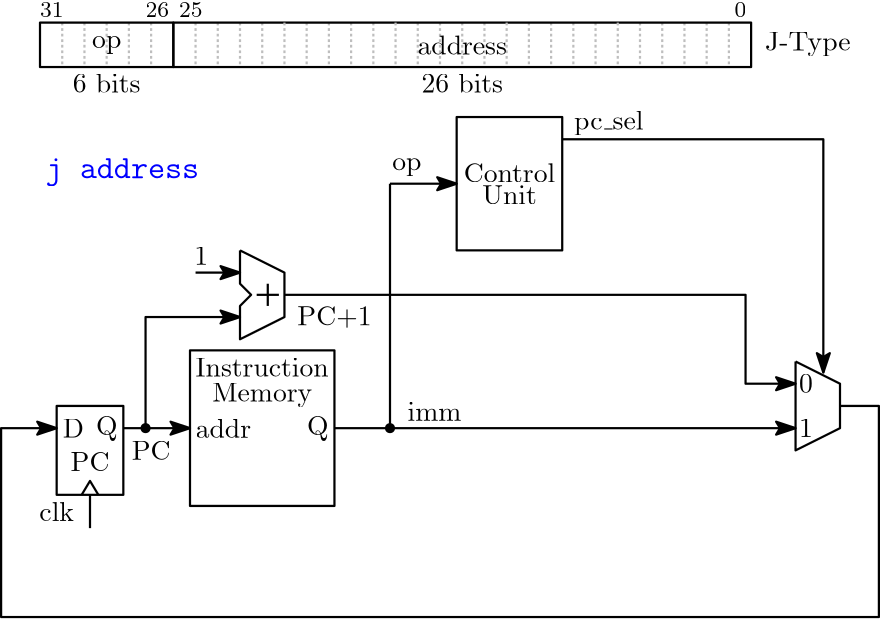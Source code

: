 <?xml version="1.0"?>
<!DOCTYPE ipe SYSTEM "ipe.dtd">
<ipe version="70206" creator="Ipe 7.2.10">
<info created="D:20190917234003" modified="D:20200429204727"/>
<ipestyle name="basic">
<symbol name="arrow/arc(spx)">
<path stroke="sym-stroke" fill="sym-stroke" pen="sym-pen">
0 0 m
-1 0.333 l
-1 -0.333 l
h
</path>
</symbol>
<symbol name="arrow/farc(spx)">
<path stroke="sym-stroke" fill="white" pen="sym-pen">
0 0 m
-1 0.333 l
-1 -0.333 l
h
</path>
</symbol>
<symbol name="arrow/ptarc(spx)">
<path stroke="sym-stroke" fill="sym-stroke" pen="sym-pen">
0 0 m
-1 0.333 l
-0.8 0 l
-1 -0.333 l
h
</path>
</symbol>
<symbol name="arrow/fptarc(spx)">
<path stroke="sym-stroke" fill="white" pen="sym-pen">
0 0 m
-1 0.333 l
-0.8 0 l
-1 -0.333 l
h
</path>
</symbol>
<symbol name="mark/circle(sx)" transformations="translations">
<path fill="sym-stroke">
0.6 0 0 0.6 0 0 e
0.4 0 0 0.4 0 0 e
</path>
</symbol>
<symbol name="mark/disk(sx)" transformations="translations">
<path fill="sym-stroke">
0.6 0 0 0.6 0 0 e
</path>
</symbol>
<symbol name="mark/fdisk(sfx)" transformations="translations">
<group>
<path fill="sym-fill">
0.5 0 0 0.5 0 0 e
</path>
<path fill="sym-stroke" fillrule="eofill">
0.6 0 0 0.6 0 0 e
0.4 0 0 0.4 0 0 e
</path>
</group>
</symbol>
<symbol name="mark/box(sx)" transformations="translations">
<path fill="sym-stroke" fillrule="eofill">
-0.6 -0.6 m
0.6 -0.6 l
0.6 0.6 l
-0.6 0.6 l
h
-0.4 -0.4 m
0.4 -0.4 l
0.4 0.4 l
-0.4 0.4 l
h
</path>
</symbol>
<symbol name="mark/square(sx)" transformations="translations">
<path fill="sym-stroke">
-0.6 -0.6 m
0.6 -0.6 l
0.6 0.6 l
-0.6 0.6 l
h
</path>
</symbol>
<symbol name="mark/fsquare(sfx)" transformations="translations">
<group>
<path fill="sym-fill">
-0.5 -0.5 m
0.5 -0.5 l
0.5 0.5 l
-0.5 0.5 l
h
</path>
<path fill="sym-stroke" fillrule="eofill">
-0.6 -0.6 m
0.6 -0.6 l
0.6 0.6 l
-0.6 0.6 l
h
-0.4 -0.4 m
0.4 -0.4 l
0.4 0.4 l
-0.4 0.4 l
h
</path>
</group>
</symbol>
<symbol name="mark/cross(sx)" transformations="translations">
<group>
<path fill="sym-stroke">
-0.43 -0.57 m
0.57 0.43 l
0.43 0.57 l
-0.57 -0.43 l
h
</path>
<path fill="sym-stroke">
-0.43 0.57 m
0.57 -0.43 l
0.43 -0.57 l
-0.57 0.43 l
h
</path>
</group>
</symbol>
<symbol name="arrow/fnormal(spx)">
<path stroke="sym-stroke" fill="white" pen="sym-pen">
0 0 m
-1 0.333 l
-1 -0.333 l
h
</path>
</symbol>
<symbol name="arrow/pointed(spx)">
<path stroke="sym-stroke" fill="sym-stroke" pen="sym-pen">
0 0 m
-1 0.333 l
-0.8 0 l
-1 -0.333 l
h
</path>
</symbol>
<symbol name="arrow/fpointed(spx)">
<path stroke="sym-stroke" fill="white" pen="sym-pen">
0 0 m
-1 0.333 l
-0.8 0 l
-1 -0.333 l
h
</path>
</symbol>
<symbol name="arrow/linear(spx)">
<path stroke="sym-stroke" pen="sym-pen">
-1 0.333 m
0 0 l
-1 -0.333 l
</path>
</symbol>
<symbol name="arrow/fdouble(spx)">
<path stroke="sym-stroke" fill="white" pen="sym-pen">
0 0 m
-1 0.333 l
-1 -0.333 l
h
-1 0 m
-2 0.333 l
-2 -0.333 l
h
</path>
</symbol>
<symbol name="arrow/double(spx)">
<path stroke="sym-stroke" fill="sym-stroke" pen="sym-pen">
0 0 m
-1 0.333 l
-1 -0.333 l
h
-1 0 m
-2 0.333 l
-2 -0.333 l
h
</path>
</symbol>
<pen name="heavier" value="0.8"/>
<pen name="fat" value="1.2"/>
<pen name="ultrafat" value="2"/>
<symbolsize name="large" value="5"/>
<symbolsize name="small" value="2"/>
<symbolsize name="tiny" value="1.1"/>
<arrowsize name="large" value="10"/>
<arrowsize name="small" value="5"/>
<arrowsize name="tiny" value="3"/>
<color name="red1" value="1 0 0"/>
<color name="red2" value="0.933 0 0"/>
<color name="red3" value="0.804 0 0"/>
<color name="red4" value="0.545 0 0"/>
<color name="green1" value="0 1 0"/>
<color name="green2" value="0 0.933 0"/>
<color name="green3" value="0 0.804 0"/>
<color name="green4" value="0 0.545 0"/>
<color name="green" value="0 1 0"/>
<color name="blue1" value="0 0 1"/>
<color name="blue2" value="0 0 0.933"/>
<color name="blue3" value="0 0 0.804"/>
<color name="blue4" value="0 0 0.545"/>
<color name="yellow" value="1 1 0"/>
<color name="orange" value="1 0.647 0"/>
<color name="gold" value="1 0.843 0"/>
<color name="purple" value="0.627 0.125 0.941"/>
<color name="gray" value="0.745"/>
<color name="brown" value="0.647 0.165 0.165"/>
<color name="navy" value="0 0 0.502"/>
<color name="pink" value="1 0.753 0.796"/>
<color name="seagreen" value="0.18 0.545 0.341"/>
<color name="turquoise" value="0.251 0.878 0.816"/>
<color name="violet" value="0.933 0.51 0.933"/>
<color name="darkblue" value="0 0 0.545"/>
<color name="darkcyan" value="0 0.545 0.545"/>
<color name="darkgray" value="0.663"/>
<color name="darkgreen" value="0 0.392 0"/>
<color name="darkmagenta" value="0.545 0 0.545"/>
<color name="darkorange" value="1 0.549 0"/>
<color name="darkred" value="0.545 0 0"/>
<color name="lightblue" value="0.678 0.847 0.902"/>
<color name="lightcyan" value="0.878 1 1"/>
<color name="lightgray" value="0.827"/>
<color name="lightgreen" value="0.565 0.933 0.565"/>
<color name="lightyellow" value="1 1 0.878"/>
<dashstyle name="dashed1" value="[1] 0"/>
<dashstyle name="dashed2" value="[2] 0"/>
<dashstyle name="dashed3" value="[4] 0"/>
<dashstyle name="dotted1" value="[1 1] 0"/>
<dashstyle name="dotted2" value="[1 2] 0"/>
<dashstyle name="dotted3" value="[1 3] 0"/>
<dashstyle name="dash dotted" value="[4 2 1 2] 0"/>
<dashstyle name="dash dot dotted" value="[4 2 1 2 1 2] 0"/>
<textsize name="large" value="\large"/>
<textsize name="small" value="\small"/>
<textsize name="tiny" value="\tiny"/>
<textsize name="Large" value="\Large"/>
<textsize name="LARGE" value="\LARGE"/>
<textsize name="huge" value="\huge"/>
<textsize name="Huge" value="\Huge"/>
<textsize name="footnote" value="\footnotesize"/>
<textstyle name="center" begin="\begin{center}" end="\end{center}"/>
<textstyle name="itemize" begin="\begin{itemize}" end="\end{itemize}"/>
<textstyle name="item" begin="\begin{itemize}\item{}" end="\end{itemize}"/>
<gridsize name="1 pts" value="1"/>
<gridsize name="2 pts" value="2"/>
<gridsize name="4 pts" value="4"/>
<gridsize name="8 pts (~3 mm)" value="8"/>
<gridsize name="16 pts (~6 mm)" value="16"/>
<gridsize name="32 pts (~12 mm)" value="32"/>
<gridsize name="10 pts (~3.5 mm)" value="10"/>
<gridsize name="20 pts (~7 mm)" value="20"/>
<gridsize name="14 pts (~5 mm)" value="14"/>
<gridsize name="28 pts (~10 mm)" value="28"/>
<gridsize name="56 pts (~20 mm)" value="56"/>
<anglesize name="90 deg" value="90"/>
<anglesize name="60 deg" value="60"/>
<anglesize name="45 deg" value="45"/>
<anglesize name="30 deg" value="30"/>
<anglesize name="22.5 deg" value="22.5"/>
<opacity name="10%" value="0.1"/>
<opacity name="30%" value="0.3"/>
<opacity name="50%" value="0.5"/>
<opacity name="75%" value="0.75"/>
<layout paper="328 234" origin="0 0" frame="328 234"/>
<tiling name="falling" angle="-60" step="4" width="1"/>
<tiling name="rising" angle="30" step="4" width="1"/>
</ipestyle>
<page>
<layer name="alpha"/>
<view layers="alpha" active="alpha"/>
<text layer="alpha" matrix="1 0 0 1 28 -50" transformations="translations" pos="56 126" stroke="black" type="label" width="19.953" height="6.918" depth="0" halign="center" valign="center">addr</text>
<text matrix="1 0 0 1 38 -52" transformations="translations" pos="80 128" stroke="black" type="label" width="7.749" height="6.815" depth="1.93" halign="center" valign="center">Q</text>
<path matrix="1 0 0 1 -110 -464" stroke="black" pen="heavier">
182 568 m
182 512 l
234 512 l
234 568 l
h
</path>
<path matrix="1 0 0 1 0 -44" stroke="black" pen="heavier">
24 128 m
24 96 l
48 96 l
48 128 l
h
</path>
<path matrix="1 0 0 1 0 28" stroke="black" pen="heavier">
33 24 m
36 29 l
39 24 l
</path>
<text matrix="1 0 0 1 14 -44" transformations="translations" pos="16 120" stroke="black" type="label" width="7.61" height="6.808" depth="0" halign="center" valign="center">D</text>
<text matrix="1 0 0 1 20 -56" transformations="translations" pos="16 120" stroke="black" type="label" width="13.975" height="6.808" depth="0" halign="center" valign="center">PC</text>
<text matrix="1 0 0 1 26 -44" transformations="translations" pos="16 120" stroke="black" type="label" width="7.749" height="6.815" depth="1.93" halign="center" valign="center">Q</text>
<text matrix="1 0 0 1 42 -28" transformations="translations" pos="56 126" stroke="black" type="label" width="47.959" height="6.808" depth="0" halign="center" valign="center">Instruction</text>
<text matrix="1 0 0 1 42 -38" transformations="translations" pos="56 126" stroke="black" type="label" width="36.004" height="6.815" depth="1.93" halign="center" valign="center">Memory</text>
<path matrix="1 0 0 1 0 28" stroke="black" pen="heavier">
124 48 m
144 48 l
</path>
<path matrix="1 0 0 1 0 -44" stroke="black" pen="heavier" arrow="pointed/normal">
48 120 m
72 120 l
</path>
<path matrix="1 0 0 1 0 -36" stroke="black" pen="heavier" arrow="pointed/normal">
56 112 m
56 152 l
90 152 l
</path>
<use matrix="1 0 0 1 0 -36" name="mark/disk(sx)" pos="56 112" size="normal" stroke="black"/>
<text matrix="1 0 0 1 108 -4" transformations="translations" pos="16 120" stroke="black" type="label" width="26.705" height="6.808" depth="0.83" halign="center" valign="center">PC+1</text>
<path matrix="0 1 -1 0 250 34" stroke="black" pen="heavier" arrow="pointed/normal">
98 176 m
98 160 l
</path>
<text matrix="1 0 0 1 60 18" transformations="translations" pos="16 120" stroke="black" type="label" width="4.981" height="6.42" depth="0" halign="center" valign="center">1</text>
<text matrix="1 0 0 1 42 -52" transformations="translations" pos="16 120" stroke="black" type="label" width="13.975" height="6.808" depth="0" halign="center" valign="center">PC</text>
<path stroke="black" pen="heavier" arrow="pointed/normal">
306 84 m
320 84 l
320 8 l
4 8 l
4 76 l
24 76 l
</path>
<text matrix="1 0 0 1 8 -74" transformations="translations" pos="16 120" stroke="black" type="label" width="12.453" height="6.918" depth="0" halign="center" valign="center">clk</text>
<path matrix="1 0 0 1 0 16" stroke="black" pen="heavier">
36 24 m
36 36 l
</path>
<path matrix="1 0 0 1 -16 44" stroke="black" pen="heavier">
184 144 m
184 96 l
222 96 l
222 144 l
h
</path>
<text matrix="1 0 0 1 94.0505 44" transformations="translations" pos="56 126" stroke="black" type="label" width="10.516" height="4.297" depth="1.93" halign="center" valign="center">op</text>
<group matrix="1 0 0 1 0 28">
<path stroke="black" pen="heavier">
90 112 m
90 100 l
94 96 l
90 92 l
90 80 l
106 88 l
106 104 l
90 112 l
</path>
<path matrix="1 0 0 1 28 -28" stroke="black" pen="heavier">
72 128 m
72 120 l
</path>
<path matrix="1 0 0 1 26 -28" stroke="black" pen="heavier">
70 124 m
78 124 l
</path>
</group>
<path stroke="black" pen="heavier">
144 76 m
144 164 l
</path>
<path matrix="1 0 0 1 0 14" stroke="black" pen="heavier" arrow="pointed/normal">
144 150 m
168 150 l
</path>
<group matrix="1 0 0 1 -16 49.9725">
<text matrix="1 0 0 1 147 -8" transformations="translations" pos="56 126" stroke="black" type="label" width="32.96" height="6.918" depth="0" halign="center" valign="center">Control</text>
<text matrix="1 0 0 1 147 -16" transformations="translations" pos="56 126" stroke="black" type="label" width="19.649" height="6.808" depth="0" halign="center" valign="center">Unit</text>
</group>
<text matrix="1 0 0 1 4 14" transformations="translations" pos="16 152" stroke="blue1" type="label" width="55.367" height="7.303" depth="2.66" valign="baseline" size="large">\texttt{j address}</text>
<text matrix="1 0 0 1 104 -44" transformations="translations" pos="56 126" stroke="black" type="label" width="19.372" height="6.654" depth="0" halign="center" valign="center">imm</text>
<path stroke="black" pen="heavier" arrow="pointed/normal">
206 180 m
300 180 l
300 96 l
</path>
<text matrix="1 0 0 1 166.754 60" transformations="translations" pos="56 126" stroke="black" type="label" width="24.951" height="6.926" depth="1.93" halign="center" valign="center">pc\_sel</text>
<path stroke="black" pen="heavier" arrow="pointed/normal">
144 76 m
164 76 l
290 76 l
</path>
<path matrix="1 0 0 1 130 -700" stroke="black" pen="heavier">
160 800 m
160 768 l
176 776 l
176 792 l
160 800 l
</path>
<path stroke="black" pen="heavier" arrow="pointed/normal">
106 124 m
272 124 l
272 92 l
290 92 l
</path>
<text matrix="1 0 0 1 237.723 -34" transformations="translations" pos="56 126" stroke="black" type="label" width="4.981" height="6.42" depth="0" halign="center" valign="center">0</text>
<text matrix="1 0 0 1 237.723 -50" transformations="translations" pos="56 126" stroke="black" type="label" width="4.981" height="6.42" depth="0" halign="center" valign="center">1</text>
<path matrix="1 0 0 1 10 198" stroke="gray" dash="dashed1" pen="heavier">
16 24 m
16 8 l
</path>
<text matrix="1 0 0 1 45 47.93" transformations="translations" pos="234 164" stroke="black" type="label" width="30.857" height="6.815" depth="1.93" valign="baseline">J-Type</text>
<text matrix="1 0 0 1 -74.258 105.817" transformations="translations" pos="111 107" stroke="black" type="label" width="10.516" height="4.297" depth="1.93" valign="baseline">op</text>
<text matrix="1 0 0 1 -42 69" transformations="translations" pos="60 155" stroke="black" type="label" width="8.468" height="5.136" depth="0" valign="baseline" size="footnote">31</text>
<text matrix="1 0 0 1 -30 80" transformations="translations" pos="86 144" stroke="black" type="label" width="8.468" height="5.136" depth="0" valign="baseline" size="footnote">26</text>
<text matrix="1 0 0 1 -254 98" transformations="translations" pos="322 126" stroke="black" type="label" width="8.468" height="5.136" depth="0" valign="baseline" size="footnote">25</text>
<text matrix="1 0 0 1 -80 86" transformations="translations" pos="348 138" stroke="black" type="label" width="4.234" height="5.136" depth="0" valign="baseline" size="footnote">0</text>
<path matrix="1 0 0 1 18 198" stroke="gray" dash="dashed1" pen="heavier">
16 24 m
16 8 l
</path>
<path matrix="1 0 0 1 26 198" stroke="gray" dash="dashed1" pen="heavier">
16 24 m
16 8 l
</path>
<path matrix="1 0 0 1 34 198" stroke="gray" dash="dashed1" pen="heavier">
16 24 m
16 8 l
</path>
<path matrix="1 0 0 1 42 198" stroke="gray" dash="dashed1" pen="heavier">
16 24 m
16 8 l
</path>
<path matrix="1 0 0 1 58 198" stroke="gray" dash="dashed1" pen="heavier">
16 24 m
16 8 l
</path>
<path matrix="1 0 0 1 66 198" stroke="gray" dash="dashed1" pen="heavier">
16 24 m
16 8 l
</path>
<path matrix="1 0 0 1 74 198" stroke="gray" dash="dashed1" pen="heavier">
16 24 m
16 8 l
</path>
<path matrix="1 0 0 1 82 198" stroke="gray" dash="dashed1" pen="heavier">
16 24 m
16 8 l
</path>
<path matrix="1 0 0 1 98 198" stroke="gray" dash="dashed1" pen="heavier">
16 24 m
16 8 l
</path>
<path matrix="1 0 0 1 106 198" stroke="gray" dash="dashed1" pen="heavier">
16 24 m
16 8 l
</path>
<path matrix="1 0 0 1 114 198" stroke="gray" dash="dashed1" pen="heavier">
16 24 m
16 8 l
</path>
<path matrix="1 0 0 1 122 198" stroke="gray" dash="dashed1" pen="heavier">
16 24 m
16 8 l
</path>
<path matrix="1 0 0 1 138 198" stroke="gray" dash="dashed1" pen="heavier">
16 24 m
16 8 l
</path>
<path matrix="1 0 0 1 146 198" stroke="gray" dash="dashed1" pen="heavier">
16 24 m
16 8 l
</path>
<path matrix="1 0 0 1 154 198" stroke="gray" dash="dashed1" pen="heavier">
16 24 m
16 8 l
</path>
<path matrix="1 0 0 1 162 198" stroke="gray" dash="dashed1" pen="heavier">
16 24 m
16 8 l
</path>
<path matrix="1 0 0 1 178 198" stroke="gray" dash="dashed1" pen="heavier">
16 24 m
16 8 l
</path>
<path matrix="1 0 0 1 186 198" stroke="gray" dash="dashed1" pen="heavier">
16 24 m
16 8 l
</path>
<path matrix="1 0 0 1 194 198" stroke="gray" dash="dashed1" pen="heavier">
16 24 m
16 8 l
</path>
<path matrix="1 0 0 1 202 198" stroke="gray" dash="dashed1" pen="heavier">
16 24 m
16 8 l
</path>
<path matrix="1 0 0 1 218 198" stroke="gray" dash="dashed1" pen="heavier">
16 24 m
16 8 l
</path>
<path matrix="1 0 0 1 226 198" stroke="gray" dash="dashed1" pen="heavier">
16 24 m
16 8 l
</path>
<path matrix="1 0 0 1 234 198" stroke="gray" dash="dashed1" pen="heavier">
16 24 m
16 8 l
</path>
<path matrix="1 0 0 1 242 198" stroke="gray" dash="dashed1" pen="heavier">
16 24 m
16 8 l
</path>
<path matrix="1 0 0 1 250 198" stroke="gray" dash="dashed1" pen="heavier">
16 24 m
16 8 l
</path>
<path matrix="1 0 0 1 10 200" stroke="black" pen="heavier">
56 22 m
56 6 l
264 6 l
264 22 l
h
</path>
<path matrix="1 0 0 1 10 198" stroke="black" pen="heavier">
8 24 m
8 8 l
56 8 l
56 24 l
h
</path>
<path matrix="1 0 0 1 90 198" stroke="gray" dash="dashed1" pen="heavier">
16 24 m
16 8 l
</path>
<path matrix="1 0 0 1 130 198" stroke="gray" dash="dashed1" pen="heavier">
16 24 m
16 8 l
</path>
<path matrix="1 0 0 1 170 198" stroke="gray" dash="dashed1" pen="heavier">
16 24 m
16 8 l
</path>
<path matrix="1 0 0 1 210 198" stroke="gray" dash="dashed1" pen="heavier">
16 24 m
16 8 l
</path>
<text matrix="1 0 0 1 -181.12 74.541" transformations="translations" pos="335 136" stroke="black" type="label" width="32.24" height="6.918" depth="0" valign="baseline">address</text>
<text matrix="1 0 0 1 -81.2045 89.817" transformations="translations" pos="111 107" stroke="black" type="label" width="24.409" height="6.918" depth="0" valign="baseline">6 bits</text>
<text matrix="1 0 0 1 44.305 89.817" transformations="translations" pos="111 107" stroke="black" type="label" width="29.39" height="6.918" depth="0" valign="baseline">26 bits</text>
<use name="mark/disk(sx)" pos="144 76" size="normal" stroke="black"/>
</page>
</ipe>
